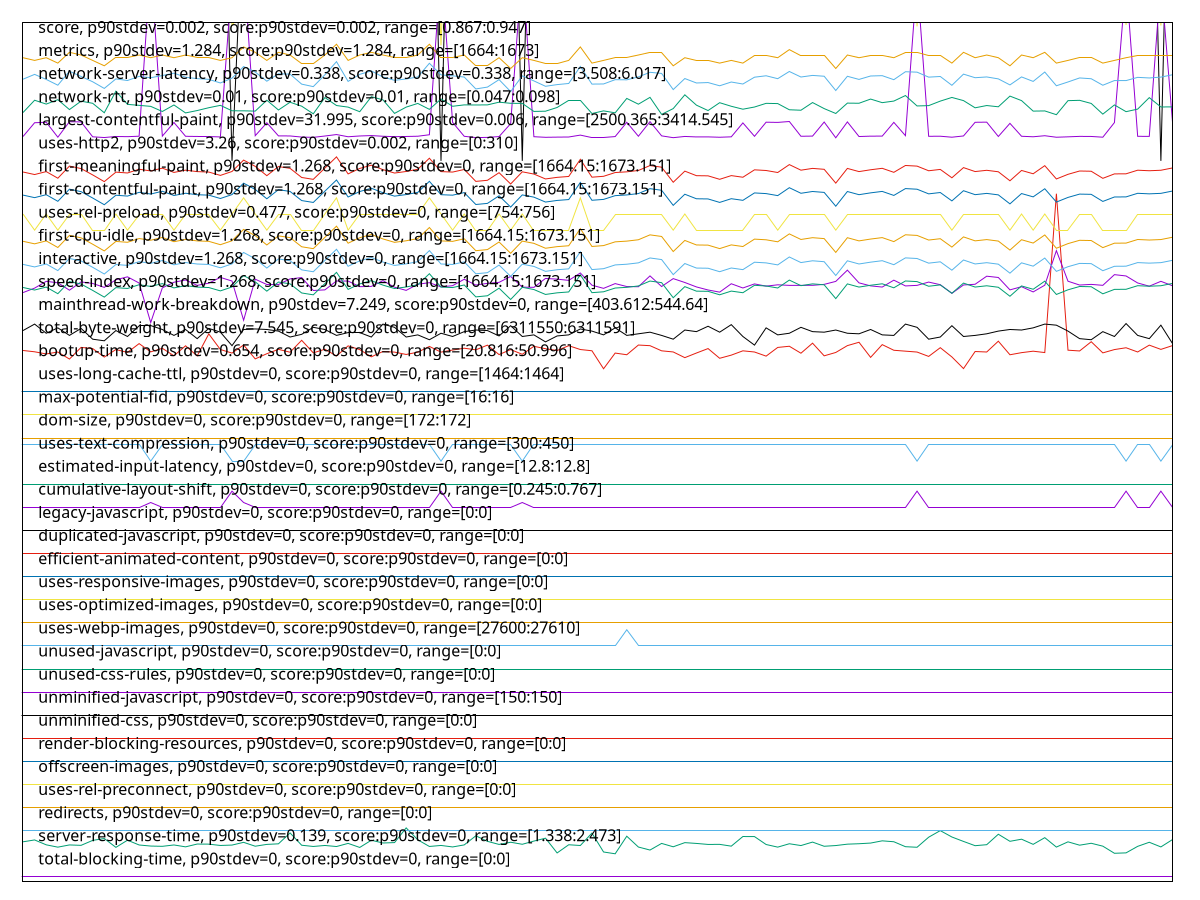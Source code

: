 reset
set terminal svg size 640, 4440 enhanced background rgb 'white'
set output "report_00007_2020-12-11T15:55:29.892Z/correlation/pages+cached+noexternal+nocss/correlation.svg"

$totalBlockingTimeP90Stdev0ScoreP90Stdev0Range00 <<EOF
0 0.2
1 0.2
2 0.2
3 0.2
4 0.2
5 0.2
6 0.2
7 0.2
8 0.2
9 0.2
10 0.2
11 0.2
12 0.2
13 0.2
14 0.2
15 0.2
16 0.2
17 0.2
18 0.2
19 0.2
20 0.2
21 0.2
22 0.2
23 0.2
24 0.2
25 0.2
26 0.2
27 0.2
28 0.2
29 0.2
30 0.2
31 0.2
32 0.2
33 0.2
34 0.2
35 0.2
36 0.2
37 0.2
38 0.2
39 0.2
40 0.2
41 0.2
42 0.2
43 0.2
44 0.2
45 0.2
46 0.2
47 0.2
48 0.2
49 0.2
50 0.2
51 0.2
52 0.2
53 0.2
54 0.2
55 0.2
56 0.2
57 0.2
58 0.2
59 0.2
60 0.2
61 0.2
62 0.2
63 0.2
64 0.2
65 0.2
66 0.2
67 0.2
68 0.2
69 0.2
70 0.2
71 0.2
72 0.2
73 0.2
74 0.2
75 0.2
76 0.2
77 0.2
78 0.2
79 0.2
80 0.2
81 0.2
82 0.2
83 0.2
84 0.2
85 0.2
86 0.2
87 0.2
88 0.2
89 0.2
90 0.2
91 0.2
92 0.2
93 0.2
94 0.2
95 0.2
96 0.2
97 0.2
98 0.2
99 0.2
EOF

$serverResponseTimeP90Stdev0139ScoreP90Stdev0Range13382473 <<EOF
0 1.7183356840620587
1 1.7992947813822284
2 1.588011283497884
3 1.4873060648801126
4 1.5830747531734835
5 1.5653032440056411
6 1.7795486600846258
7 1.861495063469675
8 1.4784203102961917
9 1.7884344146685467
10 1.5811001410437235
11 1.5346967559943578
12 1.5228490832157966
13 1.5820874471086033
14 1.5001410437235543
15 1.621579689703808
16 1.6176304654442875
17 1.560366713681241
18 1.5771509167842028
19 1.6956276445698162
20 1.527785613540197
21 1.6067700987306064
22 1.6314527503526088
23 2.103385049365303
24 1.570239774330042
25 1.516925246826516
26 1.5603667136812407
27 1.5139633286318754
28 1.650211565585331
29 1.474471086036671
30 1.7864598025387866
31 1.666995768688293
32 1.684767277856135
33 2.3205923836389273
34 1.8052186177715088
35 1.516925246826516
36 1.561354019746121
37 1.4961918194640336
38 1.5840620592383636
39 1.9779971791255289
40 1.7390691114245413
41 1.6047954866008456
42 1.6995768688293365
43 1.6117066290550068
44 1.7499294781382224
45 1.8753173483779966
46 1.236530324400564
47 1.5909732016925244
48 1.5583921015514806
49 2.0964739069111413
50 1.2779971791255287
51 1.2
52 1.9602256699576865
53 1.492242595204513
54 1.3619181946403383
55 1.6492242595204507
56 1.5031029619181944
57 1.682792665726375
58 1.648236953455571
59 1.604795486600846
60 1.6077574047954861
61 1.5307475317348374
62 1.9473906911142447
63 1.9444287729196046
64 1.6018335684062057
65 1.4882933709449926
66 1.6344146685472491
67 1.5564174894217204
68 1.7064880112834977
69 1.5258110014104371
70 1.5564174894217202
71 1.616643159379407
72 1.6354019746121293
73 1.6640338504936527
74 1.760789844851904
75 1.721297602256699
76 1.5070521861777149
77 1.4823695345557122
78 1.9177715091678413
79 2.2031029619181943
80 1.9266572637517623
81 1.7351198871650209
82 1.5504936530324398
83 1.5939351198871645
84 2.046121297602256
85 1.7400564174894213
86 1.8318758815232719
87 1.6087447108603663
88 1.8980253878702391
89 1.4902679830747525
90 1.7173483779971788
91 1.5722143864598022
92 1.6551480959097316
93 1.5297602256699574
94 1.2217207334273625
95 1.2394922425952042
96 1.5218617771509166
97 1.6985895627644565
98 1.497179125528914
99 1.81509167842031
EOF

$redirectsP90Stdev0ScoreP90Stdev0Range00 <<EOF
0 2.2
1 2.2
2 2.2
3 2.2
4 2.2
5 2.2
6 2.2
7 2.2
8 2.2
9 2.2
10 2.2
11 2.2
12 2.2
13 2.2
14 2.2
15 2.2
16 2.2
17 2.2
18 2.2
19 2.2
20 2.2
21 2.2
22 2.2
23 2.2
24 2.2
25 2.2
26 2.2
27 2.2
28 2.2
29 2.2
30 2.2
31 2.2
32 2.2
33 2.2
34 2.2
35 2.2
36 2.2
37 2.2
38 2.2
39 2.2
40 2.2
41 2.2
42 2.2
43 2.2
44 2.2
45 2.2
46 2.2
47 2.2
48 2.2
49 2.2
50 2.2
51 2.2
52 2.2
53 2.2
54 2.2
55 2.2
56 2.2
57 2.2
58 2.2
59 2.2
60 2.2
61 2.2
62 2.2
63 2.2
64 2.2
65 2.2
66 2.2
67 2.2
68 2.2
69 2.2
70 2.2
71 2.2
72 2.2
73 2.2
74 2.2
75 2.2
76 2.2
77 2.2
78 2.2
79 2.2
80 2.2
81 2.2
82 2.2
83 2.2
84 2.2
85 2.2
86 2.2
87 2.2
88 2.2
89 2.2
90 2.2
91 2.2
92 2.2
93 2.2
94 2.2
95 2.2
96 2.2
97 2.2
98 2.2
99 2.2
EOF

$usesRelPreconnectP90Stdev0ScoreP90Stdev0Range00 <<EOF
0 3.2
1 3.2
2 3.2
3 3.2
4 3.2
5 3.2
6 3.2
7 3.2
8 3.2
9 3.2
10 3.2
11 3.2
12 3.2
13 3.2
14 3.2
15 3.2
16 3.2
17 3.2
18 3.2
19 3.2
20 3.2
21 3.2
22 3.2
23 3.2
24 3.2
25 3.2
26 3.2
27 3.2
28 3.2
29 3.2
30 3.2
31 3.2
32 3.2
33 3.2
34 3.2
35 3.2
36 3.2
37 3.2
38 3.2
39 3.2
40 3.2
41 3.2
42 3.2
43 3.2
44 3.2
45 3.2
46 3.2
47 3.2
48 3.2
49 3.2
50 3.2
51 3.2
52 3.2
53 3.2
54 3.2
55 3.2
56 3.2
57 3.2
58 3.2
59 3.2
60 3.2
61 3.2
62 3.2
63 3.2
64 3.2
65 3.2
66 3.2
67 3.2
68 3.2
69 3.2
70 3.2
71 3.2
72 3.2
73 3.2
74 3.2
75 3.2
76 3.2
77 3.2
78 3.2
79 3.2
80 3.2
81 3.2
82 3.2
83 3.2
84 3.2
85 3.2
86 3.2
87 3.2
88 3.2
89 3.2
90 3.2
91 3.2
92 3.2
93 3.2
94 3.2
95 3.2
96 3.2
97 3.2
98 3.2
99 3.2
EOF

$offscreenImagesP90Stdev0ScoreP90Stdev0Range00 <<EOF
0 4.2
1 4.2
2 4.2
3 4.2
4 4.2
5 4.2
6 4.2
7 4.2
8 4.2
9 4.2
10 4.2
11 4.2
12 4.2
13 4.2
14 4.2
15 4.2
16 4.2
17 4.2
18 4.2
19 4.2
20 4.2
21 4.2
22 4.2
23 4.2
24 4.2
25 4.2
26 4.2
27 4.2
28 4.2
29 4.2
30 4.2
31 4.2
32 4.2
33 4.2
34 4.2
35 4.2
36 4.2
37 4.2
38 4.2
39 4.2
40 4.2
41 4.2
42 4.2
43 4.2
44 4.2
45 4.2
46 4.2
47 4.2
48 4.2
49 4.2
50 4.2
51 4.2
52 4.2
53 4.2
54 4.2
55 4.2
56 4.2
57 4.2
58 4.2
59 4.2
60 4.2
61 4.2
62 4.2
63 4.2
64 4.2
65 4.2
66 4.2
67 4.2
68 4.2
69 4.2
70 4.2
71 4.2
72 4.2
73 4.2
74 4.2
75 4.2
76 4.2
77 4.2
78 4.2
79 4.2
80 4.2
81 4.2
82 4.2
83 4.2
84 4.2
85 4.2
86 4.2
87 4.2
88 4.2
89 4.2
90 4.2
91 4.2
92 4.2
93 4.2
94 4.2
95 4.2
96 4.2
97 4.2
98 4.2
99 4.2
EOF

$renderBlockingResourcesP90Stdev0ScoreP90Stdev0Range00 <<EOF
0 5.2
1 5.2
2 5.2
3 5.2
4 5.2
5 5.2
6 5.2
7 5.2
8 5.2
9 5.2
10 5.2
11 5.2
12 5.2
13 5.2
14 5.2
15 5.2
16 5.2
17 5.2
18 5.2
19 5.2
20 5.2
21 5.2
22 5.2
23 5.2
24 5.2
25 5.2
26 5.2
27 5.2
28 5.2
29 5.2
30 5.2
31 5.2
32 5.2
33 5.2
34 5.2
35 5.2
36 5.2
37 5.2
38 5.2
39 5.2
40 5.2
41 5.2
42 5.2
43 5.2
44 5.2
45 5.2
46 5.2
47 5.2
48 5.2
49 5.2
50 5.2
51 5.2
52 5.2
53 5.2
54 5.2
55 5.2
56 5.2
57 5.2
58 5.2
59 5.2
60 5.2
61 5.2
62 5.2
63 5.2
64 5.2
65 5.2
66 5.2
67 5.2
68 5.2
69 5.2
70 5.2
71 5.2
72 5.2
73 5.2
74 5.2
75 5.2
76 5.2
77 5.2
78 5.2
79 5.2
80 5.2
81 5.2
82 5.2
83 5.2
84 5.2
85 5.2
86 5.2
87 5.2
88 5.2
89 5.2
90 5.2
91 5.2
92 5.2
93 5.2
94 5.2
95 5.2
96 5.2
97 5.2
98 5.2
99 5.2
EOF

$unminifiedCssP90Stdev0ScoreP90Stdev0Range00 <<EOF
0 6.2
1 6.2
2 6.2
3 6.2
4 6.2
5 6.2
6 6.2
7 6.2
8 6.2
9 6.2
10 6.2
11 6.2
12 6.2
13 6.2
14 6.2
15 6.2
16 6.2
17 6.2
18 6.2
19 6.2
20 6.2
21 6.2
22 6.2
23 6.2
24 6.2
25 6.2
26 6.2
27 6.2
28 6.2
29 6.2
30 6.2
31 6.2
32 6.2
33 6.2
34 6.2
35 6.2
36 6.2
37 6.2
38 6.2
39 6.2
40 6.2
41 6.2
42 6.2
43 6.2
44 6.2
45 6.2
46 6.2
47 6.2
48 6.2
49 6.2
50 6.2
51 6.2
52 6.2
53 6.2
54 6.2
55 6.2
56 6.2
57 6.2
58 6.2
59 6.2
60 6.2
61 6.2
62 6.2
63 6.2
64 6.2
65 6.2
66 6.2
67 6.2
68 6.2
69 6.2
70 6.2
71 6.2
72 6.2
73 6.2
74 6.2
75 6.2
76 6.2
77 6.2
78 6.2
79 6.2
80 6.2
81 6.2
82 6.2
83 6.2
84 6.2
85 6.2
86 6.2
87 6.2
88 6.2
89 6.2
90 6.2
91 6.2
92 6.2
93 6.2
94 6.2
95 6.2
96 6.2
97 6.2
98 6.2
99 6.2
EOF

$unminifiedJavascriptP90Stdev0ScoreP90Stdev0Range150150 <<EOF
0 7.2
1 7.2
2 7.2
3 7.2
4 7.2
5 7.2
6 7.2
7 7.2
8 7.2
9 7.2
10 7.2
11 7.2
12 7.2
13 7.2
14 7.2
15 7.2
16 7.2
17 7.2
18 7.2
19 7.2
20 7.2
21 7.2
22 7.2
23 7.2
24 7.2
25 7.2
26 7.2
27 7.2
28 7.2
29 7.2
30 7.2
31 7.2
32 7.2
33 7.2
34 7.2
35 7.2
36 7.2
37 7.2
38 7.2
39 7.2
40 7.2
41 7.2
42 7.2
43 7.2
44 7.2
45 7.2
46 7.2
47 7.2
48 7.2
49 7.2
50 7.2
51 7.2
52 7.2
53 7.2
54 7.2
55 7.2
56 7.2
57 7.2
58 7.2
59 7.2
60 7.2
61 7.2
62 7.2
63 7.2
64 7.2
65 7.2
66 7.2
67 7.2
68 7.2
69 7.2
70 7.2
71 7.2
72 7.2
73 7.2
74 7.2
75 7.2
76 7.2
77 7.2
78 7.2
79 7.2
80 7.2
81 7.2
82 7.2
83 7.2
84 7.2
85 7.2
86 7.2
87 7.2
88 7.2
89 7.2
90 7.2
91 7.2
92 7.2
93 7.2
94 7.2
95 7.2
96 7.2
97 7.2
98 7.2
99 7.2
EOF

$unusedCssRulesP90Stdev0ScoreP90Stdev0Range00 <<EOF
0 8.2
1 8.2
2 8.2
3 8.2
4 8.2
5 8.2
6 8.2
7 8.2
8 8.2
9 8.2
10 8.2
11 8.2
12 8.2
13 8.2
14 8.2
15 8.2
16 8.2
17 8.2
18 8.2
19 8.2
20 8.2
21 8.2
22 8.2
23 8.2
24 8.2
25 8.2
26 8.2
27 8.2
28 8.2
29 8.2
30 8.2
31 8.2
32 8.2
33 8.2
34 8.2
35 8.2
36 8.2
37 8.2
38 8.2
39 8.2
40 8.2
41 8.2
42 8.2
43 8.2
44 8.2
45 8.2
46 8.2
47 8.2
48 8.2
49 8.2
50 8.2
51 8.2
52 8.2
53 8.2
54 8.2
55 8.2
56 8.2
57 8.2
58 8.2
59 8.2
60 8.2
61 8.2
62 8.2
63 8.2
64 8.2
65 8.2
66 8.2
67 8.2
68 8.2
69 8.2
70 8.2
71 8.2
72 8.2
73 8.2
74 8.2
75 8.2
76 8.2
77 8.2
78 8.2
79 8.2
80 8.2
81 8.2
82 8.2
83 8.2
84 8.2
85 8.2
86 8.2
87 8.2
88 8.2
89 8.2
90 8.2
91 8.2
92 8.2
93 8.2
94 8.2
95 8.2
96 8.2
97 8.2
98 8.2
99 8.2
EOF

$unusedJavascriptP90Stdev0ScoreP90Stdev0Range00 <<EOF
0 9.2
1 9.2
2 9.2
3 9.2
4 9.2
5 9.2
6 9.2
7 9.2
8 9.2
9 9.2
10 9.2
11 9.2
12 9.2
13 9.2
14 9.2
15 9.2
16 9.2
17 9.2
18 9.2
19 9.2
20 9.2
21 9.2
22 9.2
23 9.2
24 9.2
25 9.2
26 9.2
27 9.2
28 9.2
29 9.2
30 9.2
31 9.2
32 9.2
33 9.2
34 9.2
35 9.2
36 9.2
37 9.2
38 9.2
39 9.2
40 9.2
41 9.2
42 9.2
43 9.2
44 9.2
45 9.2
46 9.2
47 9.2
48 9.2
49 9.2
50 9.2
51 9.2
52 9.2
53 9.2
54 9.2
55 9.2
56 9.2
57 9.2
58 9.2
59 9.2
60 9.2
61 9.2
62 9.2
63 9.2
64 9.2
65 9.2
66 9.2
67 9.2
68 9.2
69 9.2
70 9.2
71 9.2
72 9.2
73 9.2
74 9.2
75 9.2
76 9.2
77 9.2
78 9.2
79 9.2
80 9.2
81 9.2
82 9.2
83 9.2
84 9.2
85 9.2
86 9.2
87 9.2
88 9.2
89 9.2
90 9.2
91 9.2
92 9.2
93 9.2
94 9.2
95 9.2
96 9.2
97 9.2
98 9.2
99 9.2
EOF

$usesWebpImagesP90Stdev0ScoreP90Stdev0Range2760027610 <<EOF
0 10.2
1 10.2
2 10.2
3 10.2
4 10.2
5 10.2
6 10.2
7 10.2
8 10.2
9 10.2
10 10.2
11 10.2
12 10.2
13 10.2
14 10.2
15 10.2
16 10.2
17 10.2
18 10.2
19 10.2
20 10.2
21 10.2
22 10.2
23 10.2
24 10.2
25 10.2
26 10.2
27 10.2
28 10.2
29 10.2
30 10.2
31 10.2
32 10.2
33 10.2
34 10.2
35 10.2
36 10.2
37 10.2
38 10.2
39 10.2
40 10.2
41 10.2
42 10.2
43 10.2
44 10.2
45 10.2
46 10.2
47 10.2
48 10.2
49 10.2
50 10.2
51 10.2
52 10.899999999999999
53 10.2
54 10.2
55 10.2
56 10.2
57 10.2
58 10.2
59 10.2
60 10.2
61 10.2
62 10.2
63 10.2
64 10.2
65 10.2
66 10.2
67 10.2
68 10.2
69 10.2
70 10.2
71 10.2
72 10.2
73 10.2
74 10.2
75 10.2
76 10.2
77 10.2
78 10.2
79 10.2
80 10.2
81 10.2
82 10.2
83 10.2
84 10.2
85 10.2
86 10.2
87 10.2
88 10.2
89 10.2
90 10.2
91 10.2
92 10.2
93 10.2
94 10.2
95 10.2
96 10.2
97 10.2
98 10.2
99 10.2
EOF

$usesOptimizedImagesP90Stdev0ScoreP90Stdev0Range00 <<EOF
0 11.2
1 11.2
2 11.2
3 11.2
4 11.2
5 11.2
6 11.2
7 11.2
8 11.2
9 11.2
10 11.2
11 11.2
12 11.2
13 11.2
14 11.2
15 11.2
16 11.2
17 11.2
18 11.2
19 11.2
20 11.2
21 11.2
22 11.2
23 11.2
24 11.2
25 11.2
26 11.2
27 11.2
28 11.2
29 11.2
30 11.2
31 11.2
32 11.2
33 11.2
34 11.2
35 11.2
36 11.2
37 11.2
38 11.2
39 11.2
40 11.2
41 11.2
42 11.2
43 11.2
44 11.2
45 11.2
46 11.2
47 11.2
48 11.2
49 11.2
50 11.2
51 11.2
52 11.2
53 11.2
54 11.2
55 11.2
56 11.2
57 11.2
58 11.2
59 11.2
60 11.2
61 11.2
62 11.2
63 11.2
64 11.2
65 11.2
66 11.2
67 11.2
68 11.2
69 11.2
70 11.2
71 11.2
72 11.2
73 11.2
74 11.2
75 11.2
76 11.2
77 11.2
78 11.2
79 11.2
80 11.2
81 11.2
82 11.2
83 11.2
84 11.2
85 11.2
86 11.2
87 11.2
88 11.2
89 11.2
90 11.2
91 11.2
92 11.2
93 11.2
94 11.2
95 11.2
96 11.2
97 11.2
98 11.2
99 11.2
EOF

$usesResponsiveImagesP90Stdev0ScoreP90Stdev0Range00 <<EOF
0 12.2
1 12.2
2 12.2
3 12.2
4 12.2
5 12.2
6 12.2
7 12.2
8 12.2
9 12.2
10 12.2
11 12.2
12 12.2
13 12.2
14 12.2
15 12.2
16 12.2
17 12.2
18 12.2
19 12.2
20 12.2
21 12.2
22 12.2
23 12.2
24 12.2
25 12.2
26 12.2
27 12.2
28 12.2
29 12.2
30 12.2
31 12.2
32 12.2
33 12.2
34 12.2
35 12.2
36 12.2
37 12.2
38 12.2
39 12.2
40 12.2
41 12.2
42 12.2
43 12.2
44 12.2
45 12.2
46 12.2
47 12.2
48 12.2
49 12.2
50 12.2
51 12.2
52 12.2
53 12.2
54 12.2
55 12.2
56 12.2
57 12.2
58 12.2
59 12.2
60 12.2
61 12.2
62 12.2
63 12.2
64 12.2
65 12.2
66 12.2
67 12.2
68 12.2
69 12.2
70 12.2
71 12.2
72 12.2
73 12.2
74 12.2
75 12.2
76 12.2
77 12.2
78 12.2
79 12.2
80 12.2
81 12.2
82 12.2
83 12.2
84 12.2
85 12.2
86 12.2
87 12.2
88 12.2
89 12.2
90 12.2
91 12.2
92 12.2
93 12.2
94 12.2
95 12.2
96 12.2
97 12.2
98 12.2
99 12.2
EOF

$efficientAnimatedContentP90Stdev0ScoreP90Stdev0Range00 <<EOF
0 13.2
1 13.2
2 13.2
3 13.2
4 13.2
5 13.2
6 13.2
7 13.2
8 13.2
9 13.2
10 13.2
11 13.2
12 13.2
13 13.2
14 13.2
15 13.2
16 13.2
17 13.2
18 13.2
19 13.2
20 13.2
21 13.2
22 13.2
23 13.2
24 13.2
25 13.2
26 13.2
27 13.2
28 13.2
29 13.2
30 13.2
31 13.2
32 13.2
33 13.2
34 13.2
35 13.2
36 13.2
37 13.2
38 13.2
39 13.2
40 13.2
41 13.2
42 13.2
43 13.2
44 13.2
45 13.2
46 13.2
47 13.2
48 13.2
49 13.2
50 13.2
51 13.2
52 13.2
53 13.2
54 13.2
55 13.2
56 13.2
57 13.2
58 13.2
59 13.2
60 13.2
61 13.2
62 13.2
63 13.2
64 13.2
65 13.2
66 13.2
67 13.2
68 13.2
69 13.2
70 13.2
71 13.2
72 13.2
73 13.2
74 13.2
75 13.2
76 13.2
77 13.2
78 13.2
79 13.2
80 13.2
81 13.2
82 13.2
83 13.2
84 13.2
85 13.2
86 13.2
87 13.2
88 13.2
89 13.2
90 13.2
91 13.2
92 13.2
93 13.2
94 13.2
95 13.2
96 13.2
97 13.2
98 13.2
99 13.2
EOF

$duplicatedJavascriptP90Stdev0ScoreP90Stdev0Range00 <<EOF
0 14.2
1 14.2
2 14.2
3 14.2
4 14.2
5 14.2
6 14.2
7 14.2
8 14.2
9 14.2
10 14.2
11 14.2
12 14.2
13 14.2
14 14.2
15 14.2
16 14.2
17 14.2
18 14.2
19 14.2
20 14.2
21 14.2
22 14.2
23 14.2
24 14.2
25 14.2
26 14.2
27 14.2
28 14.2
29 14.2
30 14.2
31 14.2
32 14.2
33 14.2
34 14.2
35 14.2
36 14.2
37 14.2
38 14.2
39 14.2
40 14.2
41 14.2
42 14.2
43 14.2
44 14.2
45 14.2
46 14.2
47 14.2
48 14.2
49 14.2
50 14.2
51 14.2
52 14.2
53 14.2
54 14.2
55 14.2
56 14.2
57 14.2
58 14.2
59 14.2
60 14.2
61 14.2
62 14.2
63 14.2
64 14.2
65 14.2
66 14.2
67 14.2
68 14.2
69 14.2
70 14.2
71 14.2
72 14.2
73 14.2
74 14.2
75 14.2
76 14.2
77 14.2
78 14.2
79 14.2
80 14.2
81 14.2
82 14.2
83 14.2
84 14.2
85 14.2
86 14.2
87 14.2
88 14.2
89 14.2
90 14.2
91 14.2
92 14.2
93 14.2
94 14.2
95 14.2
96 14.2
97 14.2
98 14.2
99 14.2
EOF

$legacyJavascriptP90Stdev0ScoreP90Stdev0Range00 <<EOF
0 15.2
1 15.2
2 15.2
3 15.2
4 15.2
5 15.2
6 15.2
7 15.2
8 15.2
9 15.2
10 15.2
11 15.2
12 15.2
13 15.2
14 15.2
15 15.2
16 15.2
17 15.2
18 15.2
19 15.2
20 15.2
21 15.2
22 15.2
23 15.2
24 15.2
25 15.2
26 15.2
27 15.2
28 15.2
29 15.2
30 15.2
31 15.2
32 15.2
33 15.2
34 15.2
35 15.2
36 15.2
37 15.2
38 15.2
39 15.2
40 15.2
41 15.2
42 15.2
43 15.2
44 15.2
45 15.2
46 15.2
47 15.2
48 15.2
49 15.2
50 15.2
51 15.2
52 15.2
53 15.2
54 15.2
55 15.2
56 15.2
57 15.2
58 15.2
59 15.2
60 15.2
61 15.2
62 15.2
63 15.2
64 15.2
65 15.2
66 15.2
67 15.2
68 15.2
69 15.2
70 15.2
71 15.2
72 15.2
73 15.2
74 15.2
75 15.2
76 15.2
77 15.2
78 15.2
79 15.2
80 15.2
81 15.2
82 15.2
83 15.2
84 15.2
85 15.2
86 15.2
87 15.2
88 15.2
89 15.2
90 15.2
91 15.2
92 15.2
93 15.2
94 15.2
95 15.2
96 15.2
97 15.2
98 15.2
99 15.2
EOF

$cumulativeLayoutShiftP90Stdev0ScoreP90Stdev0Range02450767 <<EOF
0 16.2
1 16.2
2 16.2
3 16.2
4 16.2
5 16.2
6 16.2
7 16.2
8 16.2
9 16.2
10 16.2
11 16.40858213237459
12 16.2
13 16.2
14 16.2
15 16.2
16 16.2
17 16.2
18 16.9
19 16.408794851808796
20 16.2
21 16.2
22 16.2
23 16.2
24 16.2
25 16.2
26 16.2
27 16.2
28 16.2
29 16.2
30 16.2
31 16.2
32 16.2
33 16.2
34 16.2
35 16.2
36 16.9
37 16.2
38 16.2
39 16.2
40 16.2
41 16.2
42 16.2
43 16.40858213237459
44 16.2
45 16.2
46 16.2
47 16.2
48 16.2
49 16.2
50 16.2
51 16.2
52 16.2
53 16.2
54 16.2
55 16.2
56 16.2
57 16.2
58 16.2
59 16.2
60 16.2
61 16.2
62 16.2
63 16.2
64 16.2
65 16.2
66 16.2
67 16.2
68 16.2
69 16.2
70 16.2
71 16.2
72 16.2
73 16.2
74 16.2
75 16.2
76 16.2
77 16.9
78 16.2
79 16.2
80 16.2
81 16.2
82 16.2
83 16.2
84 16.2
85 16.2
86 16.2
87 16.2
88 16.2
89 16.2
90 16.2
91 16.2
92 16.2
93 16.2
94 16.2
95 16.9
96 16.2
97 16.2
98 16.9
99 16.2
EOF

$estimatedInputLatencyP90Stdev0ScoreP90Stdev0Range128128 <<EOF
0 17.2
1 17.2
2 17.2
3 17.2
4 17.2
5 17.2
6 17.2
7 17.2
8 17.2
9 17.2
10 17.2
11 17.2
12 17.2
13 17.2
14 17.2
15 17.2
16 17.2
17 17.2
18 17.2
19 17.2
20 17.2
21 17.2
22 17.2
23 17.2
24 17.2
25 17.2
26 17.2
27 17.2
28 17.2
29 17.2
30 17.2
31 17.2
32 17.2
33 17.2
34 17.2
35 17.2
36 17.2
37 17.2
38 17.2
39 17.2
40 17.2
41 17.2
42 17.2
43 17.2
44 17.2
45 17.2
46 17.2
47 17.2
48 17.2
49 17.2
50 17.2
51 17.2
52 17.2
53 17.2
54 17.2
55 17.2
56 17.2
57 17.2
58 17.2
59 17.2
60 17.2
61 17.2
62 17.2
63 17.2
64 17.2
65 17.2
66 17.2
67 17.2
68 17.2
69 17.2
70 17.2
71 17.2
72 17.2
73 17.2
74 17.2
75 17.2
76 17.2
77 17.2
78 17.2
79 17.2
80 17.2
81 17.2
82 17.2
83 17.2
84 17.2
85 17.2
86 17.2
87 17.2
88 17.2
89 17.2
90 17.2
91 17.2
92 17.2
93 17.2
94 17.2
95 17.2
96 17.2
97 17.2
98 17.2
99 17.2
EOF

$usesTextCompressionP90Stdev0ScoreP90Stdev0Range300450 <<EOF
0 18.9
1 18.9
2 18.9
3 18.9
4 18.9
5 18.9
6 18.9
7 18.9
8 18.9
9 18.9
10 18.9
11 18.2
12 18.9
13 18.9
14 18.9
15 18.9
16 18.9
17 18.9
18 18.2
19 18.2
20 18.9
21 18.9
22 18.9
23 18.9
24 18.9
25 18.9
26 18.9
27 18.9
28 18.9
29 18.9
30 18.9
31 18.9
32 18.9
33 18.9
34 18.9
35 18.9
36 18.2
37 18.9
38 18.9
39 18.9
40 18.9
41 18.9
42 18.9
43 18.2
44 18.9
45 18.9
46 18.9
47 18.9
48 18.9
49 18.9
50 18.9
51 18.9
52 18.9
53 18.9
54 18.9
55 18.9
56 18.9
57 18.9
58 18.9
59 18.9
60 18.9
61 18.9
62 18.9
63 18.9
64 18.9
65 18.9
66 18.9
67 18.9
68 18.9
69 18.9
70 18.9
71 18.9
72 18.9
73 18.9
74 18.9
75 18.9
76 18.9
77 18.2
78 18.9
79 18.9
80 18.9
81 18.9
82 18.9
83 18.9
84 18.9
85 18.9
86 18.9
87 18.9
88 18.9
89 18.9
90 18.9
91 18.9
92 18.9
93 18.9
94 18.9
95 18.2
96 18.9
97 18.9
98 18.2
99 18.9
EOF

$domSizeP90Stdev0ScoreP90Stdev0Range172172 <<EOF
0 19.2
1 19.2
2 19.2
3 19.2
4 19.2
5 19.2
6 19.2
7 19.2
8 19.2
9 19.2
10 19.2
11 19.2
12 19.2
13 19.2
14 19.2
15 19.2
16 19.2
17 19.2
18 19.2
19 19.2
20 19.2
21 19.2
22 19.2
23 19.2
24 19.2
25 19.2
26 19.2
27 19.2
28 19.2
29 19.2
30 19.2
31 19.2
32 19.2
33 19.2
34 19.2
35 19.2
36 19.2
37 19.2
38 19.2
39 19.2
40 19.2
41 19.2
42 19.2
43 19.2
44 19.2
45 19.2
46 19.2
47 19.2
48 19.2
49 19.2
50 19.2
51 19.2
52 19.2
53 19.2
54 19.2
55 19.2
56 19.2
57 19.2
58 19.2
59 19.2
60 19.2
61 19.2
62 19.2
63 19.2
64 19.2
65 19.2
66 19.2
67 19.2
68 19.2
69 19.2
70 19.2
71 19.2
72 19.2
73 19.2
74 19.2
75 19.2
76 19.2
77 19.2
78 19.2
79 19.2
80 19.2
81 19.2
82 19.2
83 19.2
84 19.2
85 19.2
86 19.2
87 19.2
88 19.2
89 19.2
90 19.2
91 19.2
92 19.2
93 19.2
94 19.2
95 19.2
96 19.2
97 19.2
98 19.2
99 19.2
EOF

$maxPotentialFidP90Stdev0ScoreP90Stdev0Range1616 <<EOF
0 20.2
1 20.2
2 20.2
3 20.2
4 20.2
5 20.2
6 20.2
7 20.2
8 20.2
9 20.2
10 20.2
11 20.2
12 20.2
13 20.2
14 20.2
15 20.2
16 20.2
17 20.2
18 20.2
19 20.2
20 20.2
21 20.2
22 20.2
23 20.2
24 20.2
25 20.2
26 20.2
27 20.2
28 20.2
29 20.2
30 20.2
31 20.2
32 20.2
33 20.2
34 20.2
35 20.2
36 20.2
37 20.2
38 20.2
39 20.2
40 20.2
41 20.2
42 20.2
43 20.2
44 20.2
45 20.2
46 20.2
47 20.2
48 20.2
49 20.2
50 20.2
51 20.2
52 20.2
53 20.2
54 20.2
55 20.2
56 20.2
57 20.2
58 20.2
59 20.2
60 20.2
61 20.2
62 20.2
63 20.2
64 20.2
65 20.2
66 20.2
67 20.2
68 20.2
69 20.2
70 20.2
71 20.2
72 20.2
73 20.2
74 20.2
75 20.2
76 20.2
77 20.2
78 20.2
79 20.2
80 20.2
81 20.2
82 20.2
83 20.2
84 20.2
85 20.2
86 20.2
87 20.2
88 20.2
89 20.2
90 20.2
91 20.2
92 20.2
93 20.2
94 20.2
95 20.2
96 20.2
97 20.2
98 20.2
99 20.2
EOF

$usesLongCacheTtlP90Stdev0ScoreP90Stdev0Range14641464 <<EOF
0 21.2
1 21.2
2 21.2
3 21.2
4 21.2
5 21.2
6 21.2
7 21.2
8 21.2
9 21.2
10 21.2
11 21.2
12 21.2
13 21.2
14 21.2
15 21.2
16 21.2
17 21.2
18 21.2
19 21.2
20 21.2
21 21.2
22 21.2
23 21.2
24 21.2
25 21.2
26 21.2
27 21.2
28 21.2
29 21.2
30 21.2
31 21.2
32 21.2
33 21.2
34 21.2
35 21.2
36 21.2
37 21.2
38 21.2
39 21.2
40 21.2
41 21.2
42 21.2
43 21.2
44 21.2
45 21.2
46 21.2
47 21.2
48 21.2
49 21.2
50 21.2
51 21.2
52 21.2
53 21.2
54 21.2
55 21.2
56 21.2
57 21.2
58 21.2
59 21.2
60 21.2
61 21.2
62 21.2
63 21.2
64 21.2
65 21.2
66 21.2
67 21.2
68 21.2
69 21.2
70 21.2
71 21.2
72 21.2
73 21.2
74 21.2
75 21.2
76 21.2
77 21.2
78 21.2
79 21.2
80 21.2
81 21.2
82 21.2
83 21.2
84 21.2
85 21.2
86 21.2
87 21.2
88 21.2
89 21.2
90 21.2
91 21.2
92 21.2
93 21.2
94 21.2
95 21.2
96 21.2
97 21.2
98 21.2
99 21.2
EOF

$bootupTimeP90Stdev0654ScoreP90Stdev0Range2081650996 <<EOF
0 22.99139167862267
1 22.934146341463414
2 22.840746054519368
3 22.923098995695838
4 22.619799139167863
5 23.12496413199426
6 23.074748923959827
7 22.7051649928264
8 23.031563845050215
9 22.90703012912482
10 23.288665710186514
11 22.931133428981347
12 23.084791965566716
13 22.761406025824964
14 23.194261119081776
15 22.754375896700143
16 23.709469153515062
17 23.032568149210903
18 22.87790530846485
19 23.228407460545192
20 22.626829268292685
21 22.850789096126256
22 23.040602582496415
23 22.915064562410333
24 23.431276901004303
25 22.887948350071735
26 23.045624103299858
27 22.75035868005739
28 23.19124820659971
29 23.028550932568148
30 22.716212338593973
31 22.948206599713057
32 22.92008608321377
33 22.818651362984216
34 22.917073170731705
35 23.166140602582495
36 22.920086083213775
37 23.01047345767575
38 23.08880918220947
39 23.01951219512195
40 23.222381635581062
41 22.813629842180777
42 23.030559540889524
43 22.825681492109037
44 23.172166427546628
45 23.06671449067432
46 22.99038737446198
47 23.198278335724535
48 23.0325681492109
49 22.978335724533714
50 22.2
51 22.878909612625538
52 22.806599713055956
53 23.226398852223813
54 23.199282639885222
55 22.97632711621234
56 22.927116212338593
57 22.68106169296987
58 22.880918220946914
59 23.07374461979914
60 22.652941176470588
61 22.789526542324246
62 22.97632711621234
63 22.925107604017217
64 22.746341463414637
65 23.122955523672886
66 23.174175035868007
67 22.872883787661408
68 23.307747489239595
69 22.75939741750359
70 22.90502152080344
71 23.201291248206598
72 23.346915351506453
73 22.693113342898133
74 23.244476327116214
75 23.000430416068866
76 22.96126255380201
77 22.923098995695838
78 22.73428981348637
79 23.111908177905306
80 22.71119081779053
81 22.20703012912482
82 22.946197991391678
83 22.925107604017217
84 23.393113342898133
85 22.805595408895265
86 22.896987087517935
87 22.96025824964132
88 22.90100430416069
89 29.77747489239597
90 23.003443328550933
91 22.970301291248205
92 23.370014347202297
93 22.886944045911047
94 23.030559540889524
95 23.10889526542324
96 22.926111908177905
97 23.222381635581062
98 23.038593974175036
99 23.20229555236729
EOF

$totalByteWeightP90Stdev7545ScoreP90Stdev0Range63115506311591 <<EOF
0 23.85333333333333
1 24.133333333333333
2 23.736666666666665
3 23.97
4 23.64333333333333
5 23.946666666666665
6 23.48
7 23.41
8 23.85333333333333
9 23.596666666666668
10 24.086666666666666
11 24.086666666666666
12 23.9
13 23.64333333333333
14 23.9
15 23.503333333333334
16 23.946666666666665
17 23.78333333333333
18 23.2
19 23.9
20 23.923333333333332
21 23.9
22 23.83
23 23.573333333333334
24 23.689999999999998
25 23.993333333333332
26 23.9
27 23.64333333333333
28 23.759999999999998
29 23.759999999999998
30 23.573333333333334
31 24.133333333333333
32 23.993333333333332
33 23.573333333333334
34 23.666666666666664
35 23.456666666666667
36 23.736666666666665
37 23.596666666666668
38 23.806666666666665
39 23.876666666666665
40 23.85333333333333
41 23.619999999999997
42 24.063333333333333
43 23.596666666666668
44 23.666666666666664
45 23.363333333333333
46 23.619999999999997
47 23.666666666666664
48 23.923333333333332
49 23.83
50 23.666666666666664
51 23.97
52 23.64333333333333
53 23.71333333333333
54 23.78333333333333
55 23.64333333333333
56 23.48
57 23.876666666666665
58 23.806666666666665
59 24.04
60 23.78333333333333
61 24.11
62 23.596666666666668
63 23.223333333333333
64 23.97
65 23.666666666666664
66 23.736666666666665
67 23.993333333333332
68 23.806666666666665
69 23.78333333333333
70 23.876666666666665
71 23.736666666666665
72 23.71333333333333
73 23.9
74 23.666666666666664
75 23.64333333333333
76 24.133333333333333
77 23.993333333333332
78 23.48
79 23.573333333333334
80 24.063333333333333
81 23.596666666666668
82 23.64333333333333
83 23.71333333333333
84 23.83
85 23.9
86 23.876666666666665
87 23.97
88 24.133333333333333
89 24.086666666666666
90 23.83
91 23.503333333333334
92 23.456666666666667
93 23.806666666666665
94 23.596666666666668
95 24.156666666666666
96 23.64333333333333
97 23.503333333333334
98 24.086666666666666
99 23.293333333333333
EOF

$mainthreadWorkBreakdownP90Stdev7249ScoreP90Stdev0Range40361254464 <<EOF
0 25.497110774665646
1 25.691143073429213
2 25.98453192026242
3 25.922798385061814
4 25.600794852384546
5 25.960068130204387
6 25.89312389603835
7 25.723378753469593
8 26.054125662376983
9 26.179712339137016
10 25.911228867019933
11 24.2
12 25.701917739086557
13 25.94567247035074
14 26.044587433762306
15 25.809664395659844
16 25.906106484986122
17 26.15524854907897
18 25.997161241483713
19 24.29970981579611
20 26.078412818571785
21 25.84640423921271
22 25.84569770375977
23 26.09007065354529
24 26.147123391370172
25 25.588253848094876
26 25.615102195306587
27 26.001312137269743
28 25.996189755235925
29 25.75393641180924
30 25.76550592985112
31 26.015266212465303
32 25.73097400958869
33 25.593376230128683
34 25.85859197577593
35 25.927479182437548
36 25.74404491546808
37 25.796858440575313
38 26.07452687358062
39 25.82388342165026
40 25.89736310875599
41 25.940726722180166
42 26.198082260913445
43 25.734065102195302
44 25.72435023971739
45 26.110560181680544
46 26.07938430481957
47 26.026217511985863
48 26.345836487509455
49 25.81805450416351
50 25.6804567247035
51 25.887030027756747
52 25.758970476911426
53 25.75066868533939
54 26.220161493817805
55 25.760471864748922
56 26.1027882916982
57 25.934367903103706
58 25.74245521069896
59 25.610333080999233
60 25.517335352006054
61 25.880052990158966
62 25.69697199091597
63 25.873252586424428
64 25.776898814029774
65 25.834128185717883
66 25.81019429724955
67 25.811165783497344
68 25.811960635881903
69 25.85329295987888
70 25.981970729245507
71 26.46930355791067
72 25.918029270754474
73 25.788203381276805
74 25.73706787787029
75 26.035667423668944
76 25.785995457986377
77 25.810017663386315
78 25.95273782488013
79 25.83854403229876
80 25.466023214736307
81 25.82776936664143
82 25.85788544032298
83 26.20744385566489
84 26.15180418874589
85 25.61510219530658
86 25.752523340903355
87 25.52590209437294
88 25.818142821095126
89 27.31379005803683
90 25.989565985364617
91 25.823971738581875
92 25.85267474135755
93 25.81160736815543
94 26.27429977289931
95 26.217335352006053
96 25.91387837496846
97 25.77380772142316
98 25.985415089578595
99 25.793767347968704
EOF

$speedIndexP90Stdev1268ScoreP90Stdev0Range1664151673151 <<EOF
0 25.718681686993783
1 25.60834745368219
2 25.73570431058568
3 25.449552183223172
4 25.97529838934926
5 25.86766222884278
6 25.592680383576976
7 25.302070570710406
8 25.712542593799512
9 25.675877478819515
10 25.838139838003908
11 25.764457685504173
12 25.885349595009806
13 25.700720603295807
14 25.79872451354622
15 25.73501349967419
16 25.716218229215176
17 25.571121869472105
18 25.74048785029327
19 26.23432641281073
20 25.962316357881022
21 25.559391118145452
22 25.95381808025324
23 25.876734009868727
24 25.481355553486665
25 25.400074480960786
26 25.88816497532816
27 26.373114235173656
28 25.635745275114115
29 25.87247183688679
30 26.01480495298388
31 25.82070012103161
32 25.67338795270463
33 25.740891909505653
34 25.836445396145617
35 26.314747230239302
36 25.73550879806347
37 25.715540452471846
38 25.8272563076064
39 25.311598547621227
40 25.35960338888372
41 25.688429382739095
42 25.2
43 25.726606461223398
44 25.629879899450728
45 25.417331719579217
46 25.486855972442115
47 25.525567451820113
48 26.266768457313113
49 25.494233311609772
50 25.532175775067483
51 25.694646680942252
52 25.725746206126114
53 25.785012568662133
54 25.996896005958455
55 25.927280513918685
56 25.274659715110342
57 25.7557638953543
58 25.559508425658777
59 25.552052881482233
60 25.401821059491684
61 25.56227166930455
62 25.491717717158615
63 25.812540731775492
64 25.78334419514012
65 25.696445396145613
66 26.038579275672664
67 25.797408062564035
68 25.874635508798086
69 25.83479005679177
70 25.237173447537565
71 25.873566707010575
72 25.736147472302417
73 25.81516059957175
74 25.878141700027992
75 25.70446140955222
76 26.000363094683976
77 25.973095614933428
78 25.77201750302588
79 25.830241132110658
80 25.467643608602582
81 25.90839400428268
82 25.737372684107637
83 25.792103156130768
84 25.728222698072862
85 25.33857927567266
86 25.78548179871526
87 25.64192347081283
88 25.992490457126912
89 25.416745182012882
90 25.618005772274508
91 25.761472860999916
92 25.7512540731776
93 25.44432548179876
94 25.636357881016664
95 25.640476678149213
96 25.796143748254373
97 25.772890792291268
98 25.79390187133416
99 25.894069453495955
EOF

$interactiveP90Stdev1268ScoreP90Stdev0Range1664151673151 <<EOF
0 26.718681686993783
1 26.60834745368219
2 26.73570431058568
3 26.449552183223172
4 26.97529838934926
5 26.86766222884278
6 26.592680383576976
7 26.302070570710406
8 26.712542593799512
9 26.675877478819515
10 26.838139838003908
11 26.764457685504173
12 26.885349595009806
13 26.700720603295807
14 26.79872451354622
15 26.73501349967419
16 26.716218229215176
17 26.571121869472105
18 26.74048785029327
19 27.23432641281073
20 26.962316357881022
21 26.559391118145452
22 26.95381808025324
23 26.876734009868727
24 26.481355553486665
25 26.400074480960786
26 26.88816497532816
27 27.373114235173656
28 26.635745275114115
29 26.87247183688679
30 27.01480495298388
31 26.82070012103161
32 26.67338795270463
33 26.740891909505653
34 26.836445396145617
35 27.314747230239302
36 26.73550879806347
37 26.715540452471846
38 26.8272563076064
39 26.311598547621227
40 26.35960338888372
41 26.688429382739095
42 26.2
43 26.726606461223398
44 26.629879899450728
45 26.417331719579217
46 26.486855972442115
47 26.525567451820113
48 27.266768457313113
49 26.494233311609772
50 26.532175775067483
51 26.694646680942252
52 26.725746206126114
53 26.785012568662133
54 26.996896005958455
55 26.927280513918685
56 26.274659715110342
57 26.7557638953543
58 26.559508425658777
59 26.552052881482233
60 26.401821059491684
61 26.56227166930455
62 26.491717717158615
63 26.812540731775492
64 26.78334419514012
65 26.696445396145613
66 27.038579275672664
67 26.797408062564035
68 26.874635508798086
69 26.83479005679177
70 26.237173447537565
71 26.873566707010575
72 26.736147472302417
73 26.81516059957175
74 26.878141700027992
75 26.70446140955222
76 27.000363094683976
77 26.973095614933428
78 26.77201750302588
79 26.830241132110658
80 26.467643608602582
81 26.90839400428268
82 26.737372684107637
83 26.792103156130768
84 26.728222698072862
85 26.33857927567266
86 26.78548179871526
87 26.64192347081283
88 26.992490457126912
89 26.416745182012882
90 26.618005772274508
91 26.761472860999916
92 26.7512540731776
93 26.44432548179876
94 26.636357881016664
95 26.640476678149213
96 26.796143748254373
97 26.772890792291268
98 26.79390187133416
99 26.894069453495955
EOF

$firstCpuIdleP90Stdev1268ScoreP90Stdev0Range1664151673151 <<EOF
0 27.718681686993783
1 27.60834745368219
2 27.73570431058568
3 27.449552183223172
4 27.97529838934926
5 27.86766222884278
6 27.592680383576976
7 27.302070570710406
8 27.712542593799512
9 27.675877478819515
10 27.838139838003908
11 27.764457685504173
12 27.885349595009806
13 27.700720603295807
14 27.79872451354622
15 27.73501349967419
16 27.716218229215176
17 27.571121869472105
18 27.74048785029327
19 28.23432641281073
20 27.962316357881022
21 27.559391118145452
22 27.95381808025324
23 27.876734009868727
24 27.481355553486665
25 27.400074480960786
26 27.88816497532816
27 28.373114235173656
28 27.635745275114115
29 27.87247183688679
30 28.01480495298388
31 27.82070012103161
32 27.67338795270463
33 27.740891909505653
34 27.836445396145617
35 28.314747230239302
36 27.73550879806347
37 27.715540452471846
38 27.8272563076064
39 27.311598547621227
40 27.35960338888372
41 27.688429382739095
42 27.2
43 27.726606461223398
44 27.629879899450728
45 27.417331719579217
46 27.486855972442115
47 27.525567451820113
48 28.266768457313113
49 27.494233311609772
50 27.532175775067483
51 27.694646680942252
52 27.725746206126114
53 27.785012568662133
54 27.996896005958455
55 27.927280513918685
56 27.274659715110342
57 27.7557638953543
58 27.559508425658777
59 27.552052881482233
60 27.401821059491684
61 27.56227166930455
62 27.491717717158615
63 27.812540731775492
64 27.78334419514012
65 27.696445396145613
66 28.038579275672664
67 27.797408062564035
68 27.874635508798086
69 27.83479005679177
70 27.237173447537565
71 27.873566707010575
72 27.736147472302417
73 27.81516059957175
74 27.878141700027992
75 27.70446140955222
76 28.000363094683976
77 27.973095614933428
78 27.77201750302588
79 27.830241132110658
80 27.467643608602582
81 27.90839400428268
82 27.737372684107637
83 27.792103156130768
84 27.728222698072862
85 27.33857927567266
86 27.78548179871526
87 27.64192347081283
88 27.992490457126912
89 27.416745182012882
90 27.618005772274508
91 27.761472860999916
92 27.7512540731776
93 27.44432548179876
94 27.636357881016664
95 27.640476678149213
96 27.796143748254373
97 27.772890792291268
98 27.79390187133416
99 27.894069453495955
EOF

$usesRelPreloadP90Stdev0477ScoreP90Stdev0Range754756 <<EOF
0 28.9
1 28.2
2 28.9
3 28.2
4 28.9
5 28.9
6 28.2
7 28.2
8 28.9
9 28.2
10 28.9
11 28.9
12 28.9
13 28.2
14 28.9
15 28.9
16 28.9
17 28.2
18 28.9
19 29.599999999999998
20 28.9
21 28.2
22 28.9
23 28.9
24 28.2
25 28.2
26 28.9
27 29.599999999999998
28 28.2
29 28.9
30 28.9
31 28.9
32 28.9
33 28.9
34 28.9
35 29.599999999999998
36 28.9
37 28.2
38 28.9
39 28.2
40 28.2
41 28.9
42 28.2
43 28.9
44 28.2
45 28.2
46 28.2
47 28.2
48 29.599999999999998
49 28.2
50 28.2
51 28.9
52 28.9
53 28.9
54 28.9
55 28.9
56 28.2
57 28.9
58 28.2
59 28.2
60 28.2
61 28.2
62 28.2
63 28.9
64 28.9
65 28.2
66 28.9
67 28.9
68 28.9
69 28.9
70 28.2
71 28.9
72 28.9
73 28.9
74 28.9
75 28.9
76 28.9
77 28.9
78 28.9
79 28.9
80 28.2
81 28.9
82 28.9
83 28.9
84 28.9
85 28.2
86 28.9
87 28.2
88 28.9
89 28.2
90 28.2
91 28.9
92 28.9
93 28.2
94 28.2
95 28.2
96 28.9
97 28.9
98 28.9
99 28.9
EOF

$firstContentfulPaintP90Stdev1268ScoreP90Stdev0Range1664151673151 <<EOF
0 29.718681686993783
1 29.60834745368219
2 29.73570431058568
3 29.449552183223172
4 29.97529838934926
5 29.86766222884278
6 29.592680383576976
7 29.302070570710406
8 29.712542593799512
9 29.675877478819515
10 29.838139838003908
11 29.764457685504173
12 29.885349595009806
13 29.700720603295807
14 29.79872451354622
15 29.73501349967419
16 29.716218229215176
17 29.571121869472105
18 29.74048785029327
19 30.23432641281073
20 29.962316357881022
21 29.559391118145452
22 29.95381808025324
23 29.876734009868727
24 29.481355553486665
25 29.400074480960786
26 29.88816497532816
27 30.373114235173656
28 29.635745275114115
29 29.87247183688679
30 30.01480495298388
31 29.82070012103161
32 29.67338795270463
33 29.740891909505653
34 29.836445396145617
35 30.314747230239302
36 29.73550879806347
37 29.715540452471846
38 29.8272563076064
39 29.311598547621227
40 29.35960338888372
41 29.688429382739095
42 29.2
43 29.726606461223398
44 29.629879899450728
45 29.417331719579217
46 29.486855972442115
47 29.525567451820113
48 30.266768457313113
49 29.494233311609772
50 29.532175775067483
51 29.694646680942252
52 29.725746206126114
53 29.785012568662133
54 29.996896005958455
55 29.927280513918685
56 29.274659715110342
57 29.7557638953543
58 29.559508425658777
59 29.552052881482233
60 29.401821059491684
61 29.56227166930455
62 29.491717717158615
63 29.812540731775492
64 29.78334419514012
65 29.696445396145613
66 30.038579275672664
67 29.797408062564035
68 29.874635508798086
69 29.83479005679177
70 29.237173447537565
71 29.873566707010575
72 29.736147472302417
73 29.81516059957175
74 29.878141700027992
75 29.70446140955222
76 30.000363094683976
77 29.973095614933428
78 29.77201750302588
79 29.830241132110658
80 29.467643608602582
81 29.90839400428268
82 29.737372684107637
83 29.792103156130768
84 29.728222698072862
85 29.33857927567266
86 29.78548179871526
87 29.64192347081283
88 29.992490457126912
89 29.416745182012882
90 29.618005772274508
91 29.761472860999916
92 29.7512540731776
93 29.44432548179876
94 29.636357881016664
95 29.640476678149213
96 29.796143748254373
97 29.772890792291268
98 29.79390187133416
99 29.894069453495955
EOF

$firstMeaningfulPaintP90Stdev1268ScoreP90Stdev0Range1664151673151 <<EOF
0 30.718681686993783
1 30.60834745368219
2 30.73570431058568
3 30.449552183223172
4 30.97529838934926
5 30.86766222884278
6 30.592680383576976
7 30.302070570710406
8 30.712542593799512
9 30.675877478819515
10 30.838139838003908
11 30.764457685504173
12 30.885349595009806
13 30.700720603295807
14 30.79872451354622
15 30.73501349967419
16 30.716218229215176
17 30.571121869472105
18 30.74048785029327
19 31.23432641281073
20 30.962316357881022
21 30.559391118145452
22 30.95381808025324
23 30.876734009868727
24 30.481355553486665
25 30.400074480960786
26 30.88816497532816
27 31.373114235173656
28 30.635745275114115
29 30.87247183688679
30 31.01480495298388
31 30.82070012103161
32 30.67338795270463
33 30.740891909505653
34 30.836445396145617
35 31.314747230239302
36 30.73550879806347
37 30.715540452471846
38 30.8272563076064
39 30.311598547621227
40 30.35960338888372
41 30.688429382739095
42 30.2
43 30.726606461223398
44 30.629879899450728
45 30.417331719579217
46 30.486855972442115
47 30.525567451820113
48 31.266768457313113
49 30.494233311609772
50 30.532175775067483
51 30.694646680942252
52 30.725746206126114
53 30.785012568662133
54 30.996896005958455
55 30.927280513918685
56 30.274659715110342
57 30.7557638953543
58 30.559508425658777
59 30.552052881482233
60 30.401821059491684
61 30.56227166930455
62 30.491717717158615
63 30.812540731775492
64 30.78334419514012
65 30.696445396145613
66 31.038579275672664
67 30.797408062564035
68 30.874635508798086
69 30.83479005679177
70 30.237173447537565
71 30.873566707010575
72 30.736147472302417
73 30.81516059957175
74 30.878141700027992
75 30.70446140955222
76 31.000363094683976
77 30.973095614933428
78 30.77201750302588
79 30.830241132110658
80 30.467643608602582
81 30.90839400428268
82 30.737372684107637
83 30.792103156130768
84 30.728222698072862
85 30.33857927567266
86 30.78548179871526
87 30.64192347081283
88 30.992490457126912
89 30.416745182012882
90 30.618005772274508
91 30.761472860999916
92 30.7512540731776
93 30.44432548179876
94 30.636357881016664
95 30.640476678149213
96 30.796143748254373
97 30.772890792291268
98 30.79390187133416
99 30.894069453495955
EOF

$usesHttp2P90Stdev326ScoreP90Stdev0002Range0310 <<EOF
0 52.199999999999996
1 52.199999999999996
2 52.199999999999996
3 52.199999999999996
4 52.199999999999996
5 52.199999999999996
6 52.199999999999996
7 52.199999999999996
8 52.199999999999996
9 52.199999999999996
10 52.199999999999996
11 41.699999999999996
12 52.199999999999996
13 52.199999999999996
14 52.199999999999996
15 52.199999999999996
16 52.199999999999996
17 52.199999999999996
18 31.2
19 42.4
20 52.9
21 52.199999999999996
22 52.9
23 52.199999999999996
24 52.199999999999996
25 52.199999999999996
26 52.199999999999996
27 52.9
28 52.199999999999996
29 52.199999999999996
30 52.9
31 52.199999999999996
32 52.199999999999996
33 52.199999999999996
34 52.199999999999996
35 52.9
36 31.2
37 52.199999999999996
38 52.199999999999996
39 52.199999999999996
40 52.199999999999996
41 52.199999999999996
42 52.199999999999996
43 31.2
44 52.199999999999996
45 52.199999999999996
46 52.199999999999996
47 52.199999999999996
48 52.9
49 52.199999999999996
50 52.199999999999996
51 52.199999999999996
52 52.199999999999996
53 52.199999999999996
54 52.9
55 52.9
56 52.199999999999996
57 52.199999999999996
58 52.199999999999996
59 52.199999999999996
60 52.199999999999996
61 41.699999999999996
62 52.199999999999996
63 52.199999999999996
64 52.199999999999996
65 52.199999999999996
66 52.9
67 52.199999999999996
68 52.199999999999996
69 52.199999999999996
70 52.199999999999996
71 52.199999999999996
72 52.199999999999996
73 52.199999999999996
74 52.199999999999996
75 52.199999999999996
76 52.9
77 42.4
78 52.199999999999996
79 52.199999999999996
80 52.199999999999996
81 52.199999999999996
82 52.199999999999996
83 52.199999999999996
84 52.199999999999996
85 52.199999999999996
86 52.199999999999996
87 52.199999999999996
88 52.9
89 52.199999999999996
90 52.199999999999996
91 52.199999999999996
92 52.199999999999996
93 52.199999999999996
94 52.199999999999996
95 41.699999999999996
96 52.199999999999996
97 52.199999999999996
98 31.2
99 52.199999999999996
EOF

$largestContentfulPaintP90Stdev31995ScoreP90Stdev0006Range25003653414545 <<EOF
0 32.254769482843045
1 32.851634242344346
2 32.8716240489284
3 32.225842722418925
4 32.896323543259626
5 32.88611400146898
6 32.242377714320696
7 32.21068331198915
8 32.25645898856831
9 32.24833238775472
10 32.26775408207466
11 39.67800364420502
12 32.27197599250442
13 32.86270892971487
14 32.26432110201891
15 32.25713545001695
16 32.25345240169122
17 32.23685108196166
18 39.057667897095904
19 39.73237268823681
20 32.2894354542544
21 32.850156079325025
22 32.28189468059061
23 32.27922302864514
24 32.23084491176692
25 32.21884493060002
26 32.276130751158234
27 32.33959041536405
28 32.2444594193755
29 32.278055494086416
30 32.295546677840974
31 32.26568308834608
32 32.24901090907379
33 32.25657969697541
34 32.26727454423896
35 32.33131797572414
36 39.66610871642996
37 32.8665213379035
38 32.26457858582244
39 32.20774387688802
40 32.21675004237448
41 32.25245666032619
42 32.81268456439037
43 39.665952990225584
44 32.24626180600023
45 32.22088214245358
46 32.22825647858677
47 32.2336883569061
48 32.3156003404083
49 32.23187237513654
50 32.23174095540322
51 32.25238662473163
52 32.87042438039097
53 32.26653958247015
54 32.89917934762138
55 32.28300495075145
56 32.2045514896983
57 32.25804591274625
58 32.23647536159554
59 32.238458604843885
60 32.22303429507703
61 32.241070932521005
62 32.844040735997595
63 32.26432934150063
64 32.87488523579042
65 32.86587783438171
66 32.90455148969829
67 32.265512943048705
68 32.27321067883913
69 32.88198931692342
70 32.2
71 32.88712251403066
72 32.254224441127725
73 32.27046693142868
74 32.27202336952428
75 32.86749359674564
76 32.291134847357725
77 39.08727153094276
78 32.26437383470188
79 32.267540267524204
80 32.224947914704885
81 32.27930913122905
82 32.87064684639723
83 32.87692533146257
84 32.25598975008475
85 32.82457660834683
86 32.26550841133376
87 32.243827451128105
88 32.2891454244981
89 32.22358180863686
90 32.241193700798526
91 32.26083868507288
92 32.2571770593996
93 32.225467414026895
94 32.8596611454292
95 39.0459266356548
96 32.26359849947267
97 32.26054453557573
98 39.06247893046816
99 32.88845895796452
EOF

$networkRttP90Stdev001ScoreP90Stdev001Range00470098 <<EOF
0 33.29252873563219
1 33.82557471264368
2 33.65862068965517
3 33.84971264367817
4 33.42126436781609
5 33.78534482758621
6 33.69281609195403
7 33.28448275862069
8 34.21781609195403
9 33.646551724137936
10 33.60431034482759
11 33.56005747126437
12 33.33879310344828
13 33.62040229885058
14 33.2764367816092
15 33.37902298850575
16 33.501724137931035
17 33.60431034482759
18 33.368965517241385
19 33.36695402298851
20 33.354885057471265
21 33.82557471264368
22 33.403160919540234
23 33.739080459770115
24 33.56810344827586
25 33.2382183908046
26 33.942241379310346
27 33.5962643678161
28 33.52787356321839
29 33.328735632183914
30 33.97844827586207
31 33.84166666666667
32 33.256321839080464
33 33.52787356321839
34 33.68678160919541
35 33.43132183908046
36 33.87988505747127
37 33.56408045977012
38 33.624425287356324
39 33.62040229885058
40 33.624425287356324
41 33.74109195402299
42 33.69281609195403
43 33.688793103448276
44 33.34080459770115
45 33.35086206896552
46 33.5117816091954
47 33.8014367816092
48 33.8014367816092
49 33.25028735632184
50 33.36494252873563
51 33.280459770114945
52 33.90402298850575
53 33.65459770114943
54 33.950287356321844
55 33.214080459770116
56 33.46350574712644
57 34.06091954022989
58 33.61235632183908
59 33.37902298850575
60 33.71896551724138
61 33.56408045977012
62 33.43735632183908
63 33.53189655172414
64 33.69080459770115
65 33.680747126436785
66 33.4132183908046
67 33.393103448275866
68 33.725
69 33.46350574712644
70 33.25229885057472
71 33.70086206896552
72 33.6948275862069
73 33.87586206896552
74 33.720977011494256
75 33.78936781609195
76 34.02873563218391
77 33.57816091954023
78 33.592241379310344
79 33.787356321839084
80 33.94626436781609
81 33.809482758620696
82 33.49770114942529
83 33.5962643678161
84 33.541954022988506
85 34.00459770114943
86 33.809482758620696
87 33.354885057471265
88 33.36293103448276
89 33.2
90 33.80747126436782
91 33.82155172413793
92 33.68678160919541
93 33.224137931034484
94 33.62241379310345
95 33.33074712643678
96 33.44137931034483
97 33.9382183908046
98 33.533908045977014
99 33.53793103448276
EOF

$networkServerLatencyP90Stdev0338ScoreP90Stdev0338Range35086017 <<EOF
0 34.735461254612545
1 34.944634686346866
2 34.72636900369004
3 34.476900369003694
4 35.08107011070111
5 34.8559335793358
6 34.625217712177125
7 34.33715867158672
8 34.74920295202952
9 34.679409594095944
10 34.86032472324724
11 34.800140221402216
12 34.89514391143911
13 34.9969151291513
14 34.82390405904059
15 34.75932841328414
16 34.73019188191882
17 34.57304059040591
18 34.78273062730627
19 35.28409594095941
20 35.04681918819188
21 34.649136531365315
22 34.970929889298894
23 34.956309963099635
24 34.52277490774908
25 34.414649446494465
26 34.92732841328414
27 35.49616236162362
28 34.6409741697417
29 34.94649446494465
30 35.09470848708487
31 34.83289298892989
32 34.68752029520295
33 34.745896678966794
34 34.83377121771218
35 35.42549077490775
36 34.92464206642067
37 34.88212546125462
38 34.82974169741698
39 34.31478966789668
40 34.39470848708487
41 34.717741697416976
42 34.2
43 34.881505535055354
44 34.662361623616235
45 34.42957933579336
46 34.50226568265683
47 34.551239852398524
48 35.28791881918819
49 34.52427306273063
50 34.53026568265683
51 34.71583025830259
52 34.70911439114391
53 34.83681918819188
54 35.0349372693727
55 34.98611808118081
56 34.2869446494465
57 34.76470110701107
58 34.57288560885609
59 34.59086346863469
60 34.45163837638377
61 34.61436900369004
62 34.527889298892994
63 34.823335793357934
64 34.88455350553506
65 34.75876014760148
66 35.07042804428045
67 34.83061992619926
68 34.900103321033214
69 34.86456088560886
70 34.24639114391144
71 34.86275276752768
72 34.72683394833948
73 34.87509963099631
74 34.889254612546125
75 34.71515867158672
76 35.05957933579336
77 35.041394833948345
78 34.82566051660517
79 34.8540221402214
80 34.47209594095941
81 34.95569003690037
82 34.80065682656827
83 34.83377121771218
84 34.75002952029521
85 34.48904059040591
86 34.834752767527675
87 34.64066420664207
88 35.046147601476015
89 34.45215498154982
90 34.61653874538746
91 34.79089298892989
92 34.75638376383764
93 34.47514391143912
94 34.67811808118081
95 34.67579335793358
96 34.81636162361624
97 34.78975645756458
98 34.8270036900369
99 34.92929151291513
EOF

$metricsP90Stdev1284ScoreP90Stdev1284Range16641673 <<EOF
0 35.66666666666667
1 35.550000000000004
2 35.66666666666667
3 35.43333333333334
4 35.900000000000006
5 35.78333333333334
6 35.550000000000004
7 35.31666666666667
8 35.66666666666667
9 35.66666666666667
10 35.78333333333334
11 35.66666666666667
12 35.78333333333334
13 35.66666666666667
14 35.78333333333334
15 35.66666666666667
16 35.66666666666667
17 35.550000000000004
18 35.66666666666667
19 36.13333333333333
20 35.900000000000006
21 35.550000000000004
22 35.900000000000006
23 35.78333333333334
24 35.43333333333334
25 35.43333333333334
26 35.78333333333334
27 36.25
28 35.550000000000004
29 35.78333333333334
30 35.900000000000006
31 35.78333333333334
32 35.66666666666667
33 35.66666666666667
34 35.78333333333334
35 36.25
36 35.66666666666667
37 35.66666666666667
38 35.78333333333334
39 35.31666666666667
40 35.31666666666667
41 35.66666666666667
42 35.2
43 35.66666666666667
44 35.550000000000004
45 35.43333333333334
46 35.43333333333334
47 35.550000000000004
48 36.13333333333333
49 35.43333333333334
50 35.550000000000004
51 35.66666666666667
52 35.66666666666667
53 35.78333333333334
54 35.900000000000006
55 35.900000000000006
56 35.31666666666667
57 35.66666666666667
58 35.550000000000004
59 35.550000000000004
60 35.43333333333334
61 35.550000000000004
62 35.43333333333334
63 35.78333333333334
64 35.78333333333334
65 35.66666666666667
66 36.01666666666667
67 35.78333333333334
68 35.78333333333334
69 35.78333333333334
70 35.2
71 35.78333333333334
72 35.66666666666667
73 35.78333333333334
74 35.78333333333334
75 35.66666666666667
76 35.900000000000006
77 35.900000000000006
78 35.78333333333334
79 35.78333333333334
80 35.43333333333334
81 35.900000000000006
82 35.66666666666667
83 35.78333333333334
84 35.66666666666667
85 35.31666666666667
86 35.78333333333334
87 35.66666666666667
88 35.900000000000006
89 35.43333333333334
90 35.550000000000004
91 35.66666666666667
92 35.66666666666667
93 35.43333333333334
94 35.550000000000004
95 35.66666666666667
96 35.78333333333334
97 35.78333333333334
98 35.78333333333334
99 35.78333333333334
EOF

$scoreP90Stdev0002ScoreP90Stdev0002Range08670947 <<EOF
0 49.190955839145694
1 48.60543061109995
2 48.58320037222002
3 49.222377881016364
4 48.55444213264293
5 48.56646723582583
6 49.204589206717756
7 49.23889333652268
8 49.189441149848705
9 49.19770515918705
10 49.17683346405081
11 37.77557858688836
12 49.172112118217484
13 48.59279729641721
14 49.180685845111675
15 49.188464910219835
16 49.19224390279185
17 49.21015050838146
18 37.0679053480529
19 37.68934011263185
20 49.15432293193407
21 48.60765725068732
22 49.16164208007225
23 49.165336182568794
24 49.21717003392765
25 49.2297315913055
26 49.16811281829138
27 49.10017554684907
28 49.20197634959553
29 49.16651226147747
30 49.147706798777634
31 49.17906351805704
32 49.19709770863935
33 49.188905980853534
34 49.17731505177102
35 49.10898863551876
36 36.2
37 48.5886965003793
38 49.18001702421223
39 49.241531287499086
40 49.23230973881558
41 49.193601887423995
42 48.65096337901794
43 37.79337849749344
44 49.200352283494155
45 49.22754935258804
46 49.219541219922974
47 49.21382231580413
48 49.12476713468149
49 49.216006264456
50 49.215570428644234
51 49.1935762813357
52 48.584570178681304
53 49.17877852368385
54 48.55120275739719
55 49.16097868302766
56 49.245090578906186
57 49.18729154657755
58 49.21067847960808
59 49.20890789609702
60 49.225740807395326
61 49.20627878698872
62 48.61487090303562
63 49.180472791383366
64 48.5791704190267
65 48.589634782542504
66 48.54509057890618
67 49.17957140224568
68 49.1710956488189
69 48.57116356862622
70 49.24993954369995
71 48.56535034899221
72 49.191214750615245
73 49.174592446446425
74 49.17217422041275
75 48.58787072944002
76 49.15213408593793
77 37.02234785607425
78 49.18103220370525
79 49.17715435290867
80 49.222958317318984
81 49.16478307590539
82 48.584171119946845
83 48.57696102997218
84 49.18965463395315
85 48.63687928300442
86 49.179752808577945
87 49.202484680596186
88 49.154150015840656
89 49.225002488914726
90 49.20533792969235
91 49.1845513448773
92 49.188184424674965
93 49.222810390519314
94 48.59685231373114
95 37.08608021724443
96 49.18141162303135
97 49.18466160971123
98 37.06027192832253
99 48.563681494062166
EOF

unset key
unset tics
set yrange [0:37.2]

set label "total-blocking-time, p90stdev=0, score:p90stdev=0, range=[0:0]" at character 4.2, first 1 left front
set label "server-response-time, p90stdev=0.139, score:p90stdev=0, range=[1.338:2.473]" at character 4.2, first 2 left front
set label "redirects, p90stdev=0, score:p90stdev=0, range=[0:0]" at character 4.2, first 3 left front
set label "uses-rel-preconnect, p90stdev=0, score:p90stdev=0, range=[0:0]" at character 4.2, first 4 left front
set label "offscreen-images, p90stdev=0, score:p90stdev=0, range=[0:0]" at character 4.2, first 5 left front
set label "render-blocking-resources, p90stdev=0, score:p90stdev=0, range=[0:0]" at character 4.2, first 6 left front
set label "unminified-css, p90stdev=0, score:p90stdev=0, range=[0:0]" at character 4.2, first 7 left front
set label "unminified-javascript, p90stdev=0, score:p90stdev=0, range=[150:150]" at character 4.2, first 8 left front
set label "unused-css-rules, p90stdev=0, score:p90stdev=0, range=[0:0]" at character 4.2, first 9 left front
set label "unused-javascript, p90stdev=0, score:p90stdev=0, range=[0:0]" at character 4.2, first 10 left front
set label "uses-webp-images, p90stdev=0, score:p90stdev=0, range=[27600:27610]" at character 4.2, first 11 left front
set label "uses-optimized-images, p90stdev=0, score:p90stdev=0, range=[0:0]" at character 4.2, first 12 left front
set label "uses-responsive-images, p90stdev=0, score:p90stdev=0, range=[0:0]" at character 4.2, first 13 left front
set label "efficient-animated-content, p90stdev=0, score:p90stdev=0, range=[0:0]" at character 4.2, first 14 left front
set label "duplicated-javascript, p90stdev=0, score:p90stdev=0, range=[0:0]" at character 4.2, first 15 left front
set label "legacy-javascript, p90stdev=0, score:p90stdev=0, range=[0:0]" at character 4.2, first 16 left front
set label "cumulative-layout-shift, p90stdev=0, score:p90stdev=0, range=[0.245:0.767]" at character 4.2, first 17 left front
set label "estimated-input-latency, p90stdev=0, score:p90stdev=0, range=[12.8:12.8]" at character 4.2, first 18 left front
set label "uses-text-compression, p90stdev=0, score:p90stdev=0, range=[300:450]" at character 4.2, first 19 left front
set label "dom-size, p90stdev=0, score:p90stdev=0, range=[172:172]" at character 4.2, first 20 left front
set label "max-potential-fid, p90stdev=0, score:p90stdev=0, range=[16:16]" at character 4.2, first 21 left front
set label "uses-long-cache-ttl, p90stdev=0, score:p90stdev=0, range=[1464:1464]" at character 4.2, first 22 left front
set label "bootup-time, p90stdev=0.654, score:p90stdev=0, range=[20.816:50.996]" at character 4.2, first 23 left front
set label "total-byte-weight, p90stdev=7.545, score:p90stdev=0, range=[6311550:6311591]" at character 4.2, first 24 left front
set label "mainthread-work-breakdown, p90stdev=7.249, score:p90stdev=0, range=[403.612:544.64]" at character 4.2, first 25 left front
set label "speed-index, p90stdev=1.268, score:p90stdev=0, range=[1664.15:1673.151]" at character 4.2, first 26 left front
set label "interactive, p90stdev=1.268, score:p90stdev=0, range=[1664.15:1673.151]" at character 4.2, first 27 left front
set label "first-cpu-idle, p90stdev=1.268, score:p90stdev=0, range=[1664.15:1673.151]" at character 4.2, first 28 left front
set label "uses-rel-preload, p90stdev=0.477, score:p90stdev=0, range=[754:756]" at character 4.2, first 29 left front
set label "first-contentful-paint, p90stdev=1.268, score:p90stdev=0, range=[1664.15:1673.151]" at character 4.2, first 30 left front
set label "first-meaningful-paint, p90stdev=1.268, score:p90stdev=0, range=[1664.15:1673.151]" at character 4.2, first 31 left front
set label "uses-http2, p90stdev=3.26, score:p90stdev=0.002, range=[0:310]" at character 4.2, first 32 left front
set label "largest-contentful-paint, p90stdev=31.995, score:p90stdev=0.006, range=[2500.365:3414.545]" at character 4.2, first 33 left front
set label "network-rtt, p90stdev=0.01, score:p90stdev=0.01, range=[0.047:0.098]" at character 4.2, first 34 left front
set label "network-server-latency, p90stdev=0.338, score:p90stdev=0.338, range=[3.508:6.017]" at character 4.2, first 35 left front
set label "metrics, p90stdev=1.284, score:p90stdev=1.284, range=[1664:1673]" at character 4.2, first 36 left front
set label "score, p90stdev=0.002, score:p90stdev=0.002, range=[0.867:0.947]" at character 4.2, first 37 left front
plot \
  $totalBlockingTimeP90Stdev0ScoreP90Stdev0Range00 with line, \
  $serverResponseTimeP90Stdev0139ScoreP90Stdev0Range13382473 with line, \
  $redirectsP90Stdev0ScoreP90Stdev0Range00 with line, \
  $usesRelPreconnectP90Stdev0ScoreP90Stdev0Range00 with line, \
  $offscreenImagesP90Stdev0ScoreP90Stdev0Range00 with line, \
  $renderBlockingResourcesP90Stdev0ScoreP90Stdev0Range00 with line, \
  $unminifiedCssP90Stdev0ScoreP90Stdev0Range00 with line, \
  $unminifiedJavascriptP90Stdev0ScoreP90Stdev0Range150150 with line, \
  $unusedCssRulesP90Stdev0ScoreP90Stdev0Range00 with line, \
  $unusedJavascriptP90Stdev0ScoreP90Stdev0Range00 with line, \
  $usesWebpImagesP90Stdev0ScoreP90Stdev0Range2760027610 with line, \
  $usesOptimizedImagesP90Stdev0ScoreP90Stdev0Range00 with line, \
  $usesResponsiveImagesP90Stdev0ScoreP90Stdev0Range00 with line, \
  $efficientAnimatedContentP90Stdev0ScoreP90Stdev0Range00 with line, \
  $duplicatedJavascriptP90Stdev0ScoreP90Stdev0Range00 with line, \
  $legacyJavascriptP90Stdev0ScoreP90Stdev0Range00 with line, \
  $cumulativeLayoutShiftP90Stdev0ScoreP90Stdev0Range02450767 with line, \
  $estimatedInputLatencyP90Stdev0ScoreP90Stdev0Range128128 with line, \
  $usesTextCompressionP90Stdev0ScoreP90Stdev0Range300450 with line, \
  $domSizeP90Stdev0ScoreP90Stdev0Range172172 with line, \
  $maxPotentialFidP90Stdev0ScoreP90Stdev0Range1616 with line, \
  $usesLongCacheTtlP90Stdev0ScoreP90Stdev0Range14641464 with line, \
  $bootupTimeP90Stdev0654ScoreP90Stdev0Range2081650996 with line, \
  $totalByteWeightP90Stdev7545ScoreP90Stdev0Range63115506311591 with line, \
  $mainthreadWorkBreakdownP90Stdev7249ScoreP90Stdev0Range40361254464 with line, \
  $speedIndexP90Stdev1268ScoreP90Stdev0Range1664151673151 with line, \
  $interactiveP90Stdev1268ScoreP90Stdev0Range1664151673151 with line, \
  $firstCpuIdleP90Stdev1268ScoreP90Stdev0Range1664151673151 with line, \
  $usesRelPreloadP90Stdev0477ScoreP90Stdev0Range754756 with line, \
  $firstContentfulPaintP90Stdev1268ScoreP90Stdev0Range1664151673151 with line, \
  $firstMeaningfulPaintP90Stdev1268ScoreP90Stdev0Range1664151673151 with line, \
  $usesHttp2P90Stdev326ScoreP90Stdev0002Range0310 with line, \
  $largestContentfulPaintP90Stdev31995ScoreP90Stdev0006Range25003653414545 with line, \
  $networkRttP90Stdev001ScoreP90Stdev001Range00470098 with line, \
  $networkServerLatencyP90Stdev0338ScoreP90Stdev0338Range35086017 with line, \
  $metricsP90Stdev1284ScoreP90Stdev1284Range16641673 with line, \
  $scoreP90Stdev0002ScoreP90Stdev0002Range08670947 with line, \


reset